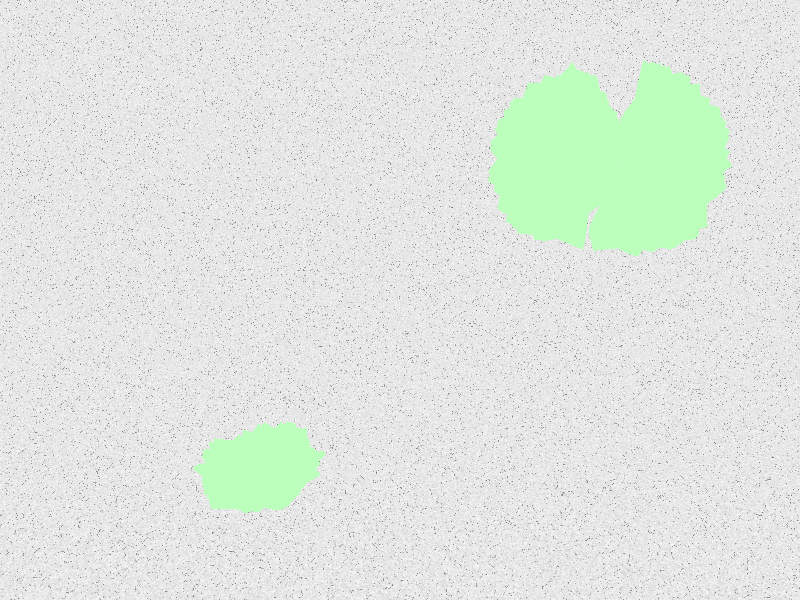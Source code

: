 /////////////////////////////////////////////
//
//     ~~ [ Strange Crystal ] ~~
//        version 4 out of 4
//
//  by Michael Scharrer
//  https://mscharrer.net
//
/////////////////////////////////////////////

#version 3.7;

#declare s = seed(44);
#declare box_count = 40;

global_settings {
	assumed_gamma 1
	max_trace_level 16
	adc_bailout 0.006
	photons {
		count 10000000
		autostop 0
		jitter .4
		max_trace_level 7
		adc_bailout 0.02
	}
}

background {
	rgb 0.03
}

camera {
	right x*image_width/image_height
	location <3,4,-3>
	look_at <-3, 0, 1>
}

#macro sublight(col, pos)
	light_source {
		<-5.7,4.5,11.5> + pos
		<1,.9,.7> * col
		area_light <0.83, 0, 0>, <0, 0, 0.83>, 2, 2
		adaptive 0.01
		jitter
	}
#end

//reddish light
sublight(<.50, .25, .25>,  0.11*y)

//bluish light
sublight(<.25, .50, .25>,  0.00*y)

//greenish light
sublight(<.25, .25, .50>, -0.11*y)


//whole crystal
#declare crystal_base = merge {
	#declare i = 0;
	#while (i < box_count)
		box {
			-1
			1
			
			rotate 360*<rand(s), rand(s), rand(s)>
		}
		#declare i = i + 1;
	#end
}

//the cut through the crystal
#declare crystal_separator = blob {
	sphere { <-2,0,0> 4 2.9 }
	cylinder { <1,-4,0> <1,4,0> 1.5 (-2.2) }
	sphere { <.2,.7,-.8> 0.5 (-1) }
	scale 1.3
}

//the actual crystal
difference {
	union {
		//left piece
		intersection {
			object { crystal_base }
			object { crystal_separator }
			
			rotate 10*z
			translate -.25*x
		}
		
		//right piece
		difference {
			object { crystal_base }
			object { crystal_separator }
			
			rotate -10*z
			translate .25*x
		}
		
		//small shard
		intersection {
			object { crystal_base }
			sphere { 0 3 translate -4*x }
			
			rotate -90*z
			rotate 90*y
			translate -3.0*y
			scale 0.5
			translate <-1.5, 0, -7.6>
		}
		
		rotate -30*y
		translate <-3.5,1,5.5>
	}
	
	//cut off at the bottom
	plane {
		y
		0.01
	}
	
	pigment {
		rgbt <0.5, 1.0, 0.5, 0.9>
	}
	finish {
		ambient 0
		diffuse 0
		reflection <0.65, 0.55, 0.48>
	}
	interior {
		ior 1.8
	}
	photons{
		target
		reflection on
		refraction on
		collect off
	}
}

//floor
plane {
	y
	0
	
	hollow
	no_reflection
	
	#declare inner_pigm = pigment {
		bozo
		color_map {
			[0 rgb 0.6]
			[1 rgb 1.0]
		}
		scale 0.2
	}
	
	pigment {
		crackle
		pigment_map {
			[0.000 rgb .2]
			[0.015 inner_pigm]
		}
		turbulence 0.1
		scale 0.06
	}
	finish {
		ambient <0.032,0.032,0.038>
	}
	photons {
		collect on
	}
}

//fake floor reflector
plane {
	y
	(-1)
	
	hollow
	no_image
	no_shadow
	
	pigment {
		rgb 0.2
	}
	finish {
		diffuse 0
		ambient 1
		reflection 0.2
	}
	photons{
		collect off
	}
}